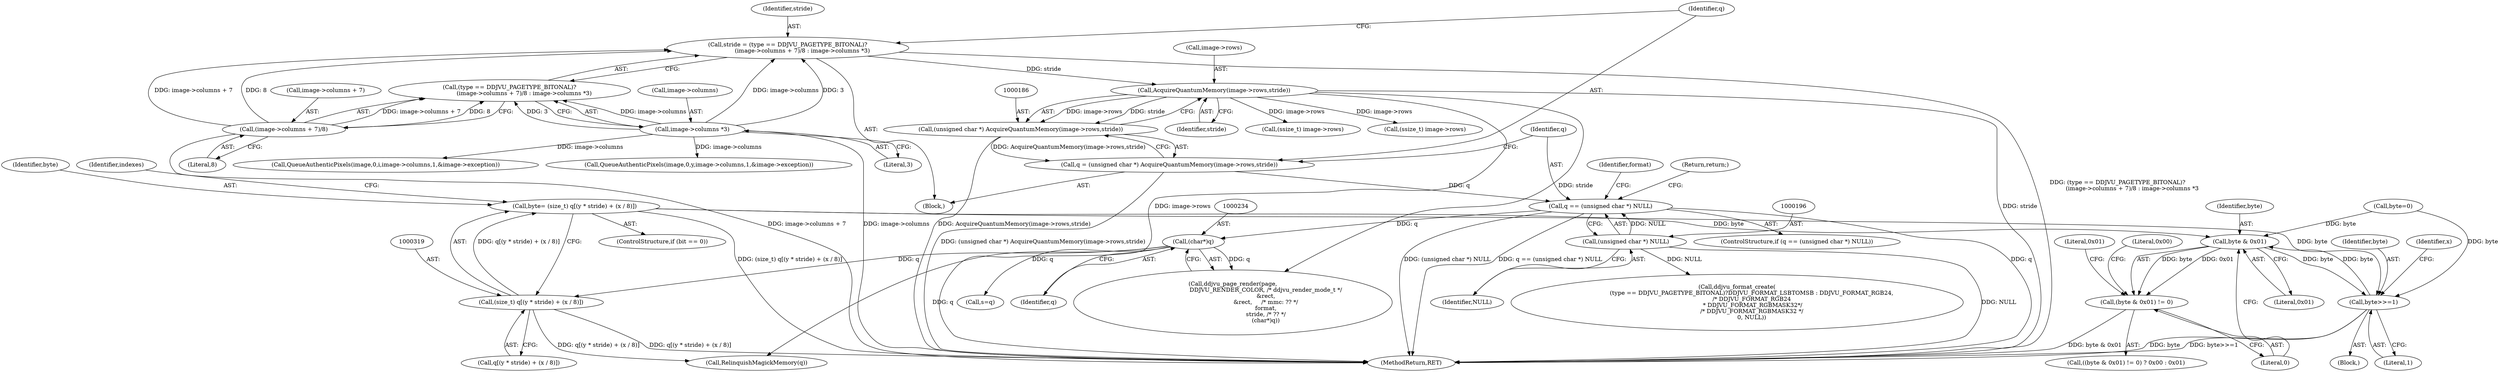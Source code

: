 digraph "0_ImageMagick_f6e9d0d9955e85bdd7540b251cd50d598dacc5e6_12@integer" {
"1000316" [label="(Call,byte= (size_t) q[(y * stride) + (x / 8)])"];
"1000318" [label="(Call,(size_t) q[(y * stride) + (x / 8)])"];
"1000233" [label="(Call,(char*)q)"];
"1000193" [label="(Call,q == (unsigned char *) NULL)"];
"1000183" [label="(Call,q = (unsigned char *) AcquireQuantumMemory(image->rows,stride))"];
"1000185" [label="(Call,(unsigned char *) AcquireQuantumMemory(image->rows,stride))"];
"1000187" [label="(Call,AcquireQuantumMemory(image->rows,stride))"];
"1000165" [label="(Call,stride = (type == DDJVU_PAGETYPE_BITONAL)?\n                (image->columns + 7)/8 : image->columns *3)"];
"1000171" [label="(Call,(image->columns + 7)/8)"];
"1000178" [label="(Call,image->columns *3)"];
"1000195" [label="(Call,(unsigned char *) NULL)"];
"1000343" [label="(Call,byte & 0x01)"];
"1000342" [label="(Call,(byte & 0x01) != 0)"];
"1000358" [label="(Call,byte>>=1)"];
"1000341" [label="(Call,((byte & 0x01) != 0) ? 0x00 : 0x01)"];
"1000312" [label="(ControlStructure,if (bit == 0))"];
"1000183" [label="(Call,q = (unsigned char *) AcquireQuantumMemory(image->rows,stride))"];
"1000193" [label="(Call,q == (unsigned char *) NULL)"];
"1000197" [label="(Identifier,NULL)"];
"1000167" [label="(Call,(type == DDJVU_PAGETYPE_BITONAL)?\n                (image->columns + 7)/8 : image->columns *3)"];
"1000342" [label="(Call,(byte & 0x01) != 0)"];
"1000178" [label="(Call,image->columns *3)"];
"1000344" [label="(Identifier,byte)"];
"1000348" [label="(Literal,0x01)"];
"1000191" [label="(Identifier,stride)"];
"1000386" [label="(Call,s=q)"];
"1000258" [label="(Call,(ssize_t) image->rows)"];
"1000331" [label="(Identifier,indexes)"];
"1000358" [label="(Call,byte>>=1)"];
"1000318" [label="(Call,(size_t) q[(y * stride) + (x / 8)])"];
"1000233" [label="(Call,(char*)q)"];
"1000316" [label="(Call,byte= (size_t) q[(y * stride) + (x / 8)])"];
"1000192" [label="(ControlStructure,if (q == (unsigned char *) NULL))"];
"1000359" [label="(Identifier,byte)"];
"1000235" [label="(Identifier,q)"];
"1000481" [label="(MethodReturn,RET)"];
"1000194" [label="(Identifier,q)"];
"1000185" [label="(Call,(unsigned char *) AcquireQuantumMemory(image->rows,stride))"];
"1000395" [label="(Call,(ssize_t) image->rows)"];
"1000172" [label="(Call,image->columns + 7)"];
"1000347" [label="(Literal,0x00)"];
"1000198" [label="(Return,return;)"];
"1000360" [label="(Literal,1)"];
"1000184" [label="(Identifier,q)"];
"1000166" [label="(Identifier,stride)"];
"1000201" [label="(Call,ddjvu_format_create(\n                (type == DDJVU_PAGETYPE_BITONAL)?DDJVU_FORMAT_LSBTOMSB : DDJVU_FORMAT_RGB24,\n                /* DDJVU_FORMAT_RGB24\n                 * DDJVU_FORMAT_RGBMASK32*/\n                /* DDJVU_FORMAT_RGBMASK32 */\n                0, NULL))"];
"1000200" [label="(Identifier,format)"];
"1000179" [label="(Call,image->columns)"];
"1000165" [label="(Call,stride = (type == DDJVU_PAGETYPE_BITONAL)?\n                (image->columns + 7)/8 : image->columns *3)"];
"1000195" [label="(Call,(unsigned char *) NULL)"];
"1000224" [label="(Call,ddjvu_page_render(page,\n                                    DDJVU_RENDER_COLOR, /* ddjvu_render_mode_t */\n                                    &rect,\n                                    &rect,     /* mmc: ?? */\n                                    format,\n                                    stride, /* ?? */\n                                    (char*)q))"];
"1000346" [label="(Literal,0)"];
"1000177" [label="(Literal,8)"];
"1000479" [label="(Call,RelinquishMagickMemory(q))"];
"1000310" [label="(Identifier,x)"];
"1000311" [label="(Block,)"];
"1000345" [label="(Literal,0x01)"];
"1000188" [label="(Call,image->rows)"];
"1000182" [label="(Literal,3)"];
"1000122" [label="(Block,)"];
"1000320" [label="(Call,q[(y * stride) + (x / 8)])"];
"1000414" [label="(Call,QueueAuthenticPixels(image,0,i,image->columns,1,&image->exception))"];
"1000317" [label="(Identifier,byte)"];
"1000269" [label="(Call,QueueAuthenticPixels(image,0,y,image->columns,1,&image->exception))"];
"1000187" [label="(Call,AcquireQuantumMemory(image->rows,stride))"];
"1000171" [label="(Call,(image->columns + 7)/8)"];
"1000295" [label="(Call,byte=0)"];
"1000343" [label="(Call,byte & 0x01)"];
"1000316" -> "1000312"  [label="AST: "];
"1000316" -> "1000318"  [label="CFG: "];
"1000317" -> "1000316"  [label="AST: "];
"1000318" -> "1000316"  [label="AST: "];
"1000331" -> "1000316"  [label="CFG: "];
"1000316" -> "1000481"  [label="DDG: (size_t) q[(y * stride) + (x / 8)]"];
"1000318" -> "1000316"  [label="DDG: q[(y * stride) + (x / 8)]"];
"1000316" -> "1000343"  [label="DDG: byte"];
"1000316" -> "1000358"  [label="DDG: byte"];
"1000318" -> "1000320"  [label="CFG: "];
"1000319" -> "1000318"  [label="AST: "];
"1000320" -> "1000318"  [label="AST: "];
"1000318" -> "1000481"  [label="DDG: q[(y * stride) + (x / 8)]"];
"1000233" -> "1000318"  [label="DDG: q"];
"1000318" -> "1000479"  [label="DDG: q[(y * stride) + (x / 8)]"];
"1000233" -> "1000224"  [label="AST: "];
"1000233" -> "1000235"  [label="CFG: "];
"1000234" -> "1000233"  [label="AST: "];
"1000235" -> "1000233"  [label="AST: "];
"1000224" -> "1000233"  [label="CFG: "];
"1000233" -> "1000224"  [label="DDG: q"];
"1000193" -> "1000233"  [label="DDG: q"];
"1000233" -> "1000386"  [label="DDG: q"];
"1000233" -> "1000479"  [label="DDG: q"];
"1000193" -> "1000192"  [label="AST: "];
"1000193" -> "1000195"  [label="CFG: "];
"1000194" -> "1000193"  [label="AST: "];
"1000195" -> "1000193"  [label="AST: "];
"1000198" -> "1000193"  [label="CFG: "];
"1000200" -> "1000193"  [label="CFG: "];
"1000193" -> "1000481"  [label="DDG: q"];
"1000193" -> "1000481"  [label="DDG: (unsigned char *) NULL"];
"1000193" -> "1000481"  [label="DDG: q == (unsigned char *) NULL"];
"1000183" -> "1000193"  [label="DDG: q"];
"1000195" -> "1000193"  [label="DDG: NULL"];
"1000183" -> "1000122"  [label="AST: "];
"1000183" -> "1000185"  [label="CFG: "];
"1000184" -> "1000183"  [label="AST: "];
"1000185" -> "1000183"  [label="AST: "];
"1000194" -> "1000183"  [label="CFG: "];
"1000183" -> "1000481"  [label="DDG: (unsigned char *) AcquireQuantumMemory(image->rows,stride)"];
"1000185" -> "1000183"  [label="DDG: AcquireQuantumMemory(image->rows,stride)"];
"1000185" -> "1000187"  [label="CFG: "];
"1000186" -> "1000185"  [label="AST: "];
"1000187" -> "1000185"  [label="AST: "];
"1000185" -> "1000481"  [label="DDG: AcquireQuantumMemory(image->rows,stride)"];
"1000187" -> "1000185"  [label="DDG: image->rows"];
"1000187" -> "1000185"  [label="DDG: stride"];
"1000187" -> "1000191"  [label="CFG: "];
"1000188" -> "1000187"  [label="AST: "];
"1000191" -> "1000187"  [label="AST: "];
"1000187" -> "1000481"  [label="DDG: image->rows"];
"1000187" -> "1000481"  [label="DDG: stride"];
"1000165" -> "1000187"  [label="DDG: stride"];
"1000187" -> "1000224"  [label="DDG: stride"];
"1000187" -> "1000258"  [label="DDG: image->rows"];
"1000187" -> "1000395"  [label="DDG: image->rows"];
"1000165" -> "1000122"  [label="AST: "];
"1000165" -> "1000167"  [label="CFG: "];
"1000166" -> "1000165"  [label="AST: "];
"1000167" -> "1000165"  [label="AST: "];
"1000184" -> "1000165"  [label="CFG: "];
"1000165" -> "1000481"  [label="DDG: (type == DDJVU_PAGETYPE_BITONAL)?\n                (image->columns + 7)/8 : image->columns *3"];
"1000171" -> "1000165"  [label="DDG: image->columns + 7"];
"1000171" -> "1000165"  [label="DDG: 8"];
"1000178" -> "1000165"  [label="DDG: image->columns"];
"1000178" -> "1000165"  [label="DDG: 3"];
"1000171" -> "1000167"  [label="AST: "];
"1000171" -> "1000177"  [label="CFG: "];
"1000172" -> "1000171"  [label="AST: "];
"1000177" -> "1000171"  [label="AST: "];
"1000167" -> "1000171"  [label="CFG: "];
"1000171" -> "1000481"  [label="DDG: image->columns + 7"];
"1000171" -> "1000167"  [label="DDG: image->columns + 7"];
"1000171" -> "1000167"  [label="DDG: 8"];
"1000178" -> "1000167"  [label="AST: "];
"1000178" -> "1000182"  [label="CFG: "];
"1000179" -> "1000178"  [label="AST: "];
"1000182" -> "1000178"  [label="AST: "];
"1000167" -> "1000178"  [label="CFG: "];
"1000178" -> "1000481"  [label="DDG: image->columns"];
"1000178" -> "1000167"  [label="DDG: image->columns"];
"1000178" -> "1000167"  [label="DDG: 3"];
"1000178" -> "1000269"  [label="DDG: image->columns"];
"1000178" -> "1000414"  [label="DDG: image->columns"];
"1000195" -> "1000197"  [label="CFG: "];
"1000196" -> "1000195"  [label="AST: "];
"1000197" -> "1000195"  [label="AST: "];
"1000195" -> "1000481"  [label="DDG: NULL"];
"1000195" -> "1000201"  [label="DDG: NULL"];
"1000343" -> "1000342"  [label="AST: "];
"1000343" -> "1000345"  [label="CFG: "];
"1000344" -> "1000343"  [label="AST: "];
"1000345" -> "1000343"  [label="AST: "];
"1000346" -> "1000343"  [label="CFG: "];
"1000343" -> "1000342"  [label="DDG: byte"];
"1000343" -> "1000342"  [label="DDG: 0x01"];
"1000295" -> "1000343"  [label="DDG: byte"];
"1000358" -> "1000343"  [label="DDG: byte"];
"1000343" -> "1000358"  [label="DDG: byte"];
"1000342" -> "1000341"  [label="AST: "];
"1000342" -> "1000346"  [label="CFG: "];
"1000346" -> "1000342"  [label="AST: "];
"1000347" -> "1000342"  [label="CFG: "];
"1000348" -> "1000342"  [label="CFG: "];
"1000342" -> "1000481"  [label="DDG: byte & 0x01"];
"1000358" -> "1000311"  [label="AST: "];
"1000358" -> "1000360"  [label="CFG: "];
"1000359" -> "1000358"  [label="AST: "];
"1000360" -> "1000358"  [label="AST: "];
"1000310" -> "1000358"  [label="CFG: "];
"1000358" -> "1000481"  [label="DDG: byte>>=1"];
"1000358" -> "1000481"  [label="DDG: byte"];
"1000295" -> "1000358"  [label="DDG: byte"];
}
